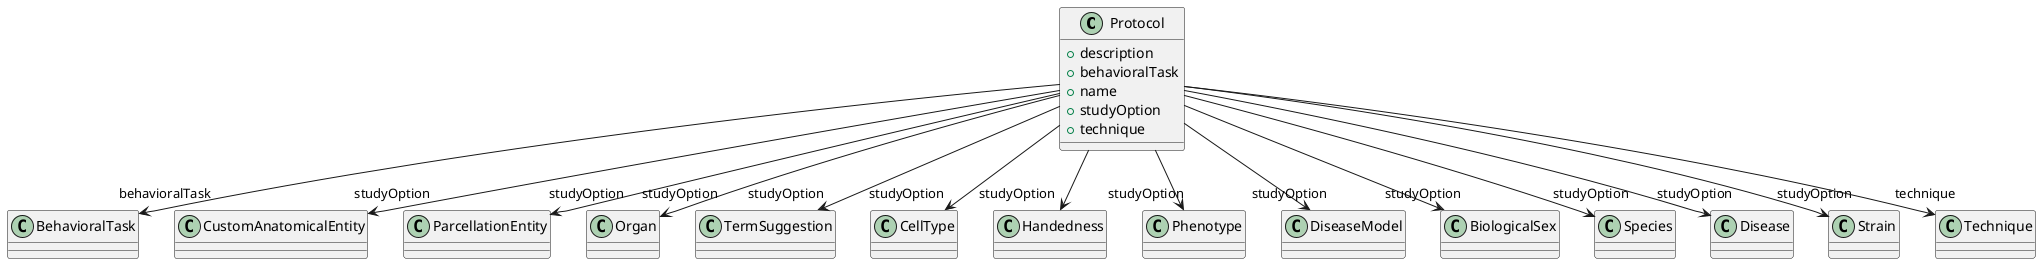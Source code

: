 @startuml
class Protocol {
+description
+behavioralTask
+name
+studyOption
+technique

}
Protocol -d-> "behavioralTask" BehavioralTask
Protocol -d-> "studyOption" CustomAnatomicalEntity
Protocol -d-> "studyOption" ParcellationEntity
Protocol -d-> "studyOption" Organ
Protocol -d-> "studyOption" TermSuggestion
Protocol -d-> "studyOption" CellType
Protocol -d-> "studyOption" Handedness
Protocol -d-> "studyOption" Phenotype
Protocol -d-> "studyOption" DiseaseModel
Protocol -d-> "studyOption" BiologicalSex
Protocol -d-> "studyOption" Species
Protocol -d-> "studyOption" Disease
Protocol -d-> "studyOption" Strain
Protocol -d-> "technique" Technique

@enduml